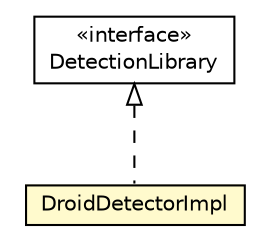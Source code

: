 #!/usr/local/bin/dot
#
# Class diagram 
# Generated by UMLGraph version 5.1 (http://www.umlgraph.org/)
#

digraph G {
	edge [fontname="Helvetica",fontsize=10,labelfontname="Helvetica",labelfontsize=10];
	node [fontname="Helvetica",fontsize=10,shape=plaintext];
	nodesep=0.25;
	ranksep=0.5;
	// com.gc.iotools.fmt.detect.droid.DroidDetectorImpl
	c462 [label=<<table title="com.gc.iotools.fmt.detect.droid.DroidDetectorImpl" border="0" cellborder="1" cellspacing="0" cellpadding="2" port="p" bgcolor="lemonChiffon" href="./DroidDetectorImpl.html">
		<tr><td><table border="0" cellspacing="0" cellpadding="1">
<tr><td align="center" balign="center"> DroidDetectorImpl </td></tr>
		</table></td></tr>
		</table>>, fontname="Helvetica", fontcolor="black", fontsize=10.0];
	// com.gc.iotools.fmt.base.DetectionLibrary
	c487 [label=<<table title="com.gc.iotools.fmt.base.DetectionLibrary" border="0" cellborder="1" cellspacing="0" cellpadding="2" port="p" href="../../base/DetectionLibrary.html">
		<tr><td><table border="0" cellspacing="0" cellpadding="1">
<tr><td align="center" balign="center"> &#171;interface&#187; </td></tr>
<tr><td align="center" balign="center"> DetectionLibrary </td></tr>
		</table></td></tr>
		</table>>, fontname="Helvetica", fontcolor="black", fontsize=10.0];
	//com.gc.iotools.fmt.detect.droid.DroidDetectorImpl implements com.gc.iotools.fmt.base.DetectionLibrary
	c487:p -> c462:p [dir=back,arrowtail=empty,style=dashed];
}


